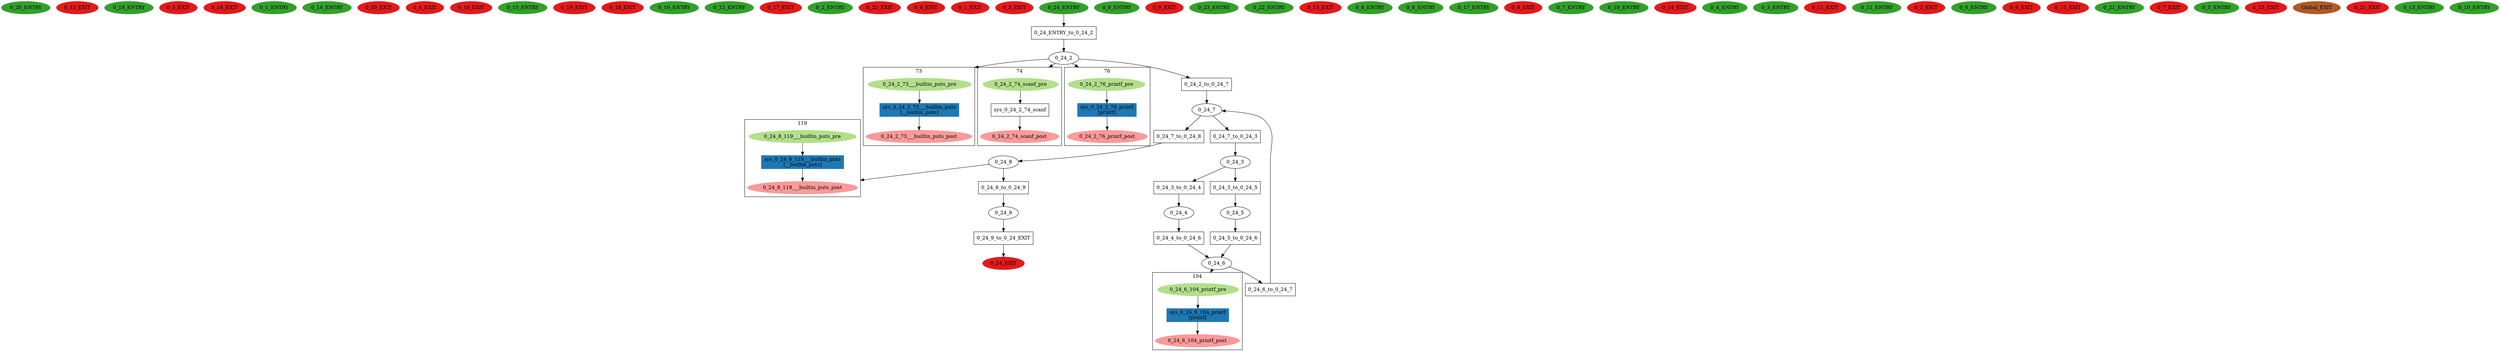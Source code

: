 digraph model { 
compound=true; 
node  [style="filled", colorscheme="paired12"];  "0_20_ENTRY" [shape=ellipse, color=4, style=filled];
  "0_12_EXIT" [shape=ellipse, color=6, style=filled];
  "0_18_ENTRY" [shape=ellipse, color=4, style=filled];
  "0_5_EXIT" [shape=ellipse, color=6, style=filled];
  "0_16_EXIT" [shape=ellipse, color=6, style=filled];
  "0_1_ENTRY" [shape=ellipse, color=4, style=filled];
  "0_14_ENTRY" [shape=ellipse, color=4, style=filled];
  "0_20_EXIT" [shape=ellipse, color=6, style=filled];
  "0_4_EXIT" [shape=ellipse, color=6, style=filled];
  "0_10_EXIT" [shape=ellipse, color=6, style=filled];
  "0_15_ENTRY" [shape=ellipse, color=4, style=filled];
  "0_19_EXIT" [shape=ellipse, color=6, style=filled];
  "0_18_EXIT" [shape=ellipse, color=6, style=filled];
  "0_16_ENTRY" [shape=ellipse, color=4, style=filled];
  "0_12_ENTRY" [shape=ellipse, color=4, style=filled];
  "0_17_EXIT" [shape=ellipse, color=6, style=filled];
  "0_2_ENTRY" [shape=ellipse, color=4, style=filled];
  "0_22_EXIT" [shape=ellipse, color=6, style=filled];
  "0_0_EXIT" [shape=ellipse, color=6, style=filled];
  "0_1_EXIT" [shape=ellipse, color=6, style=filled];
  "0_3_EXIT" [shape=ellipse, color=6, style=filled];
  "0_24_9" [shape=ellipse, style=""];
  "0_24_8" [shape=ellipse, style=""];
subgraph "cluster_0_24_8_119" { 
label="119"  "0_24_8_119___builtin_puts_post" [shape=ellipse, style=""];
  "0_24_8_119___builtin_puts_pre" [shape=ellipse, style=""];
  "sys_0_24_8_119___builtin_puts" [shape=box, style=""];
  "sys_0_24_8_119___builtin_puts" [color=2, style=filled];
  "sys_0_24_8_119___builtin_puts" [label="sys_0_24_8_119___builtin_puts\n[__builtin_puts]"];
  "0_24_8_119___builtin_puts_pre" -> "sys_0_24_8_119___builtin_puts" [label="", arrowhead="normal"];
  "sys_0_24_8_119___builtin_puts" -> "0_24_8_119___builtin_puts_post" [label="", arrowhead="normal"];
}
  "0_24_8" -> "0_24_8_119___builtin_puts_post" [lhead="cluster_0_24_8_119"];
  "0_24_8_119___builtin_puts_pre" [color=3, style=filled];
  "0_24_8_119___builtin_puts_post" [color=5, style=filled];
  "0_24_EXIT" [shape=ellipse, color=6, style=filled];
  "0_24_7" [shape=ellipse, style=""];
  "0_9_ENTRY" [shape=ellipse, color=4, style=filled];
  "0_24_6" [shape=ellipse, style=""];
subgraph "cluster_0_24_6_104" { 
label="104"  "0_24_6_104_printf_pre" [shape=ellipse, style=""];
  "0_24_6_104_printf_post" [shape=ellipse, style=""];
  "sys_0_24_6_104_printf" [shape=box, style=""];
  "sys_0_24_6_104_printf" [color=2, style=filled];
  "sys_0_24_6_104_printf" [label="sys_0_24_6_104_printf\n[printf]"];
  "sys_0_24_6_104_printf" -> "0_24_6_104_printf_post" [label="", arrowhead="normal"];
  "0_24_6_104_printf_pre" -> "sys_0_24_6_104_printf" [label="", arrowhead="normal"];
}
  "0_24_6" -> "0_24_6_104_printf_pre" [lhead="cluster_0_24_6_104"];
  "0_24_6_104_printf_pre" [color=3, style=filled];
  "0_24_6_104_printf_post" [color=5, style=filled];
  "0_24_5" [shape=ellipse, style=""];
  "0_24_4" [shape=ellipse, style=""];
  "0_9_EXIT" [shape=ellipse, color=6, style=filled];
  "0_24_3" [shape=ellipse, style=""];
  "0_23_ENTRY" [shape=ellipse, color=4, style=filled];
  "0_22_ENTRY" [shape=ellipse, color=4, style=filled];
  "0_24_2" [shape=ellipse, style=""];
subgraph "cluster_0_24_2_73" { 
label="73"  "0_24_2_73___builtin_puts_pre" [shape=ellipse, style=""];
  "0_24_2_73___builtin_puts_post" [shape=ellipse, style=""];
  "sys_0_24_2_73___builtin_puts" [shape=box, style=""];
  "sys_0_24_2_73___builtin_puts" [color=2, style=filled];
  "sys_0_24_2_73___builtin_puts" [label="sys_0_24_2_73___builtin_puts\n[__builtin_puts]"];
  "0_24_2_73___builtin_puts_pre" -> "sys_0_24_2_73___builtin_puts" [label="", arrowhead="normal"];
  "sys_0_24_2_73___builtin_puts" -> "0_24_2_73___builtin_puts_post" [label="", arrowhead="normal"];
}
  "0_24_2" -> "0_24_2_73___builtin_puts_pre" [lhead="cluster_0_24_2_73"];
  "0_24_2_73___builtin_puts_pre" [color=3, style=filled];
  "0_24_2_73___builtin_puts_post" [color=5, style=filled];
subgraph "cluster_0_24_2_74" { 
label="74"  "0_24_2_74_scanf_pre" [shape=ellipse, style=""];
  "0_24_2_74_scanf_post" [shape=ellipse, style=""];
  "sys_0_24_2_74_scanf" [shape=box, style=""];
  "sys_0_24_2_74_scanf" [label="sys_0_24_2_74_scanf\n"];
  "sys_0_24_2_74_scanf" -> "0_24_2_74_scanf_post" [label="", arrowhead="normal"];
  "0_24_2_74_scanf_pre" -> "sys_0_24_2_74_scanf" [label="", arrowhead="normal"];
}
  "0_24_2" -> "0_24_2_74_scanf_pre" [lhead="cluster_0_24_2_74"];
  "0_24_2_74_scanf_pre" [color=3, style=filled];
  "0_24_2_74_scanf_post" [color=5, style=filled];
subgraph "cluster_0_24_2_76" { 
label="76"  "0_24_2_76_printf_pre" [shape=ellipse, style=""];
  "0_24_2_76_printf_post" [shape=ellipse, style=""];
  "sys_0_24_2_76_printf" [shape=box, style=""];
  "sys_0_24_2_76_printf" [color=2, style=filled];
  "sys_0_24_2_76_printf" [label="sys_0_24_2_76_printf\n[printf]"];
  "0_24_2_76_printf_pre" -> "sys_0_24_2_76_printf" [label="", arrowhead="normal"];
  "sys_0_24_2_76_printf" -> "0_24_2_76_printf_post" [label="", arrowhead="normal"];
}
  "0_24_2" -> "0_24_2_76_printf_pre" [lhead="cluster_0_24_2_76"];
  "0_24_2_76_printf_pre" [color=3, style=filled];
  "0_24_2_76_printf_post" [color=5, style=filled];
  "0_13_EXIT" [shape=ellipse, color=6, style=filled];
  "0_8_ENTRY" [shape=ellipse, color=4, style=filled];
  "0_6_ENTRY" [shape=ellipse, color=4, style=filled];
  "0_17_ENTRY" [shape=ellipse, color=4, style=filled];
  "0_8_EXIT" [shape=ellipse, color=6, style=filled];
  "0_7_ENTRY" [shape=ellipse, color=4, style=filled];
  "0_19_ENTRY" [shape=ellipse, color=4, style=filled];
  "0_14_EXIT" [shape=ellipse, color=6, style=filled];
  "0_4_ENTRY" [shape=ellipse, color=4, style=filled];
  "0_24_ENTRY" [shape=ellipse, color=4, style=filled];
  "0_3_ENTRY" [shape=ellipse, color=4, style=filled];
  "0_11_EXIT" [shape=ellipse, color=6, style=filled];
  "0_11_ENTRY" [shape=ellipse, color=4, style=filled];
  "0_2_EXIT" [shape=ellipse, color=6, style=filled];
  "0_0_ENTRY" [shape=ellipse, color=4, style=filled];
  "0_6_EXIT" [shape=ellipse, color=6, style=filled];
  "0_15_EXIT" [shape=ellipse, color=6, style=filled];
  "0_21_ENTRY" [shape=ellipse, color=4, style=filled];
  "0_7_EXIT" [shape=ellipse, color=6, style=filled];
  "0_5_ENTRY" [shape=ellipse, color=4, style=filled];
  "0_23_EXIT" [shape=ellipse, color=6, style=filled];
  "Global_EXIT" [shape=ellipse, color=12, style=filled];
  "0_21_EXIT" [shape=ellipse, color=6, style=filled];
  "0_13_ENTRY" [shape=ellipse, color=4, style=filled];
  "0_10_ENTRY" [shape=ellipse, color=4, style=filled];
  "0_24_6_to_0_24_7" [shape=box, style=""];
  "0_24_6_to_0_24_7" [label="0_24_6_to_0_24_7\n"];
  "0_24_3_to_0_24_4" [shape=box, style=""];
  "0_24_3_to_0_24_4" [label="0_24_3_to_0_24_4\n"];
  "0_24_ENTRY_to_0_24_2" [shape=box, style=""];
  "0_24_ENTRY_to_0_24_2" [label="0_24_ENTRY_to_0_24_2\n"];
  "0_24_4_to_0_24_6" [shape=box, style=""];
  "0_24_4_to_0_24_6" [label="0_24_4_to_0_24_6\n"];
  "0_24_3_to_0_24_5" [shape=box, style=""];
  "0_24_3_to_0_24_5" [label="0_24_3_to_0_24_5\n"];
  "0_24_7_to_0_24_8" [shape=box, style=""];
  "0_24_7_to_0_24_8" [label="0_24_7_to_0_24_8\n"];
  "0_24_9_to_0_24_EXIT" [shape=box, style=""];
  "0_24_9_to_0_24_EXIT" [label="0_24_9_to_0_24_EXIT\n"];
  "0_24_2_to_0_24_7" [shape=box, style=""];
  "0_24_2_to_0_24_7" [label="0_24_2_to_0_24_7\n"];
  "0_24_5_to_0_24_6" [shape=box, style=""];
  "0_24_5_to_0_24_6" [label="0_24_5_to_0_24_6\n"];
  "0_24_7_to_0_24_3" [shape=box, style=""];
  "0_24_7_to_0_24_3" [label="0_24_7_to_0_24_3\n"];
  "0_24_8_to_0_24_9" [shape=box, style=""];
  "0_24_8_to_0_24_9" [label="0_24_8_to_0_24_9\n"];
  "0_24_6" -> "0_24_6_to_0_24_7" [label="", arrowhead="normal"];
  "0_24_6_to_0_24_7" -> "0_24_7" [label="", arrowhead="normal"];
  "0_24_8" -> "0_24_8_to_0_24_9" [label="", arrowhead="normal"];
  "0_24_3_to_0_24_5" -> "0_24_5" [label="", arrowhead="normal"];
  "0_24_ENTRY_to_0_24_2" -> "0_24_2" [label="", arrowhead="normal"];
  "0_24_7_to_0_24_8" -> "0_24_8" [label="", arrowhead="normal"];
  "0_24_4" -> "0_24_4_to_0_24_6" [label="", arrowhead="normal"];
  "0_24_2_to_0_24_7" -> "0_24_7" [label="", arrowhead="normal"];
  "0_24_7" -> "0_24_7_to_0_24_3" [label="", arrowhead="normal"];
  "0_24_9_to_0_24_EXIT" -> "0_24_EXIT" [label="", arrowhead="normal"];
  "0_24_9" -> "0_24_9_to_0_24_EXIT" [label="", arrowhead="normal"];
  "0_24_8_to_0_24_9" -> "0_24_9" [label="", arrowhead="normal"];
  "0_24_3_to_0_24_4" -> "0_24_4" [label="", arrowhead="normal"];
  "0_24_3" -> "0_24_3_to_0_24_4" [label="", arrowhead="normal"];
  "0_24_ENTRY" -> "0_24_ENTRY_to_0_24_2" [label="", arrowhead="normal"];
  "0_24_5_to_0_24_6" -> "0_24_6" [label="", arrowhead="normal"];
  "0_24_7_to_0_24_3" -> "0_24_3" [label="", arrowhead="normal"];
  "0_24_4_to_0_24_6" -> "0_24_6" [label="", arrowhead="normal"];
  "0_24_5" -> "0_24_5_to_0_24_6" [label="", arrowhead="normal"];
  "0_24_7" -> "0_24_7_to_0_24_8" [label="", arrowhead="normal"];
  "0_24_2" -> "0_24_2_to_0_24_7" [label="", arrowhead="normal"];
  "0_24_3" -> "0_24_3_to_0_24_5" [label="", arrowhead="normal"];
}
